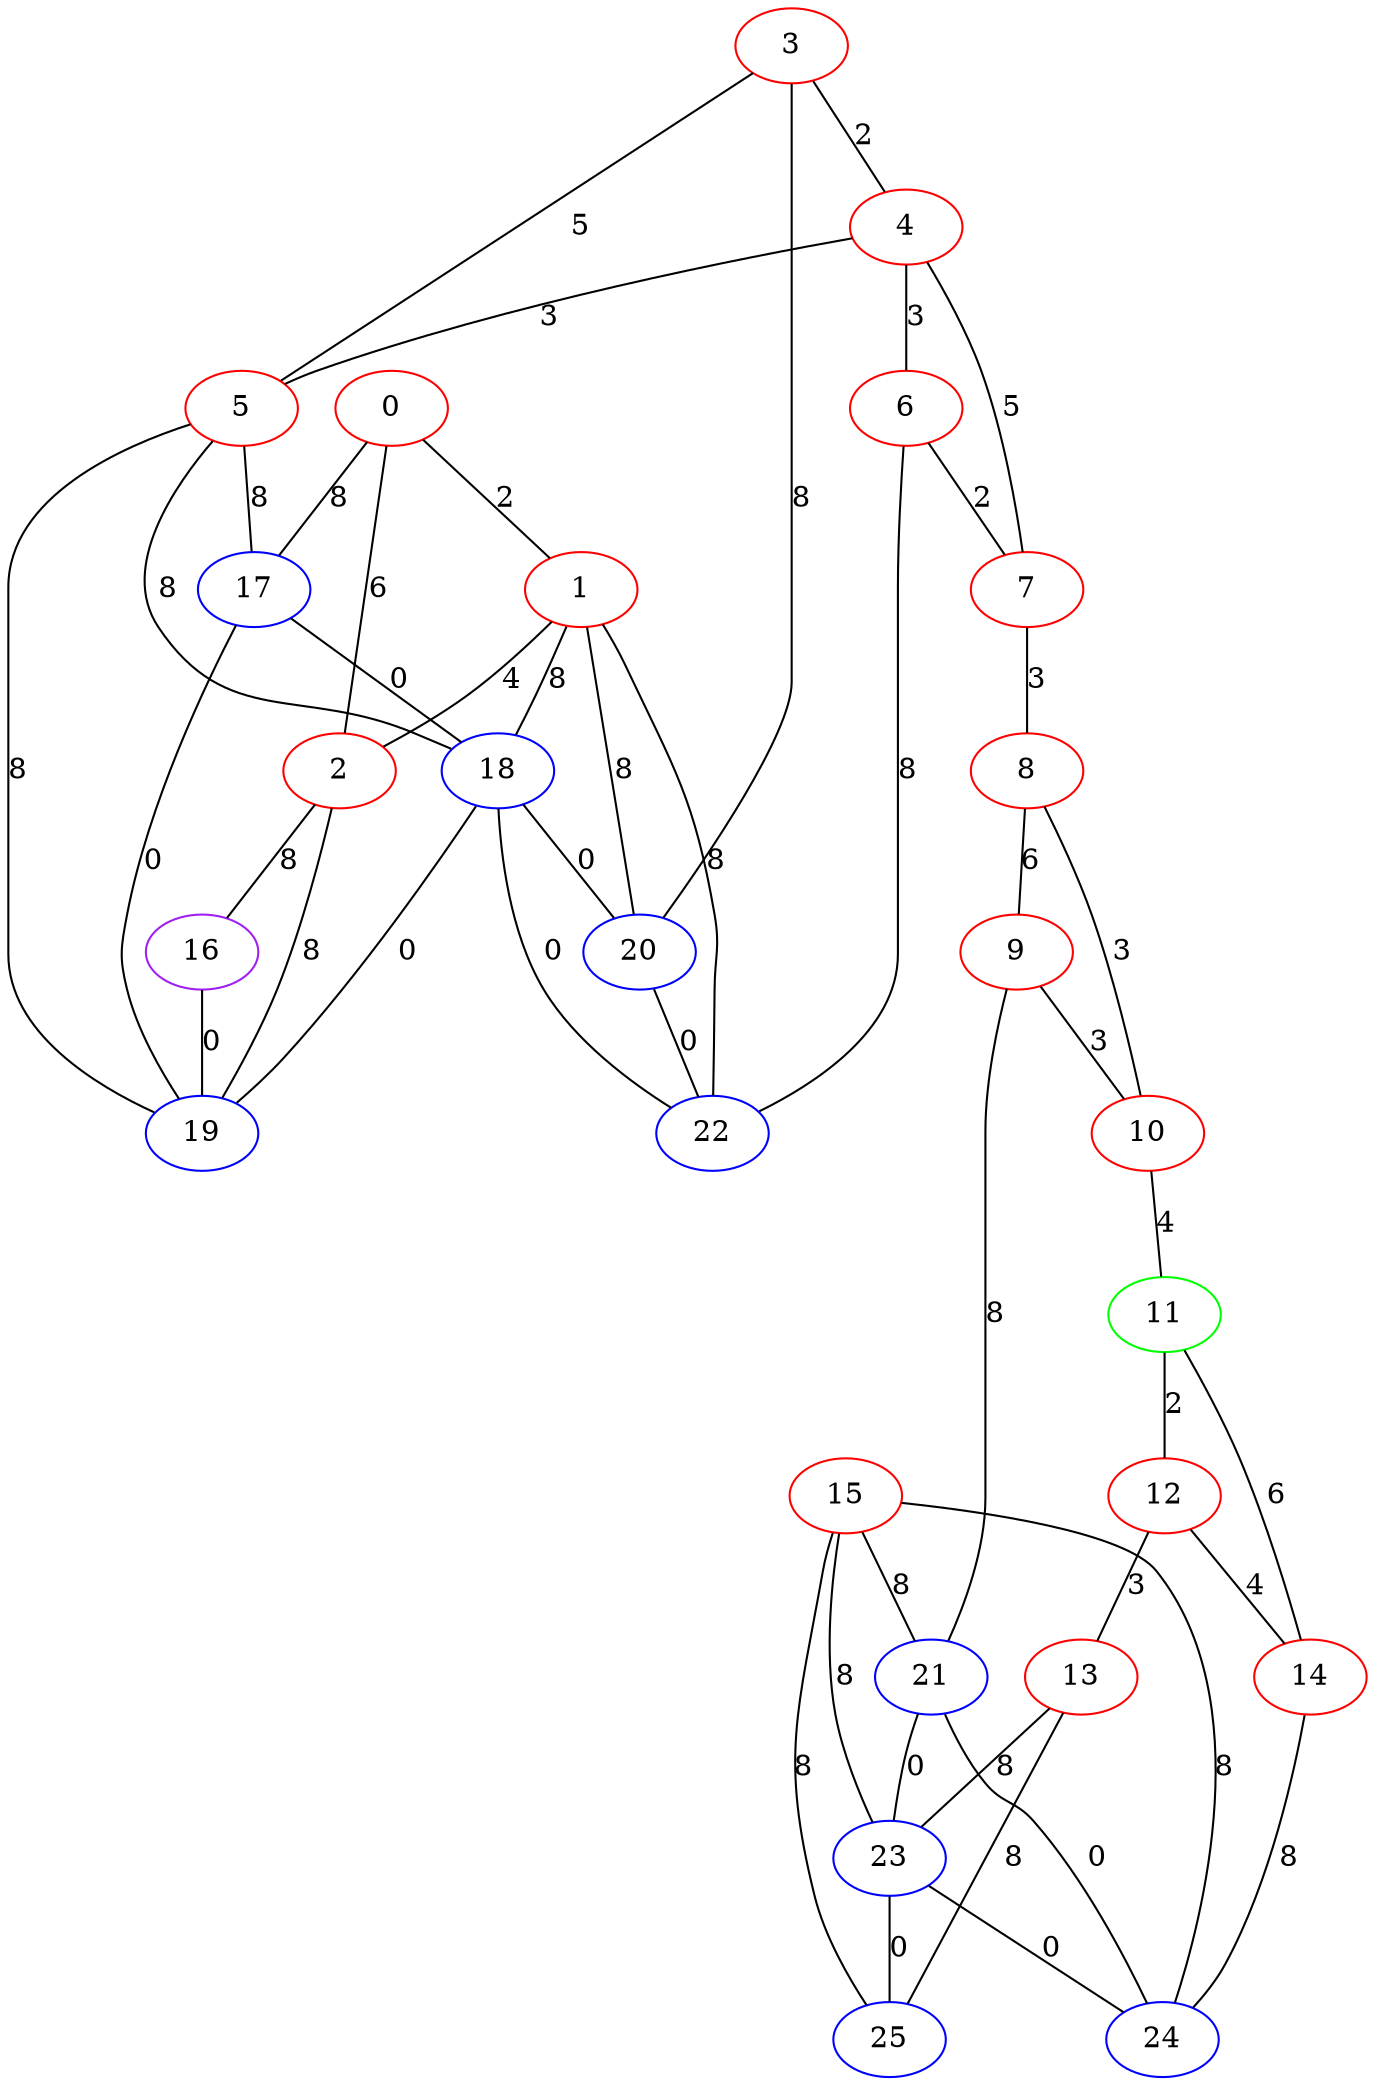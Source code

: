 graph "" {
0 [color=red, weight=1];
1 [color=red, weight=1];
2 [color=red, weight=1];
3 [color=red, weight=1];
4 [color=red, weight=1];
5 [color=red, weight=1];
6 [color=red, weight=1];
7 [color=red, weight=1];
8 [color=red, weight=1];
9 [color=red, weight=1];
10 [color=red, weight=1];
11 [color=green, weight=2];
12 [color=red, weight=1];
13 [color=red, weight=1];
14 [color=red, weight=1];
15 [color=red, weight=1];
16 [color=purple, weight=4];
17 [color=blue, weight=3];
18 [color=blue, weight=3];
19 [color=blue, weight=3];
20 [color=blue, weight=3];
21 [color=blue, weight=3];
22 [color=blue, weight=3];
23 [color=blue, weight=3];
24 [color=blue, weight=3];
25 [color=blue, weight=3];
0 -- 1  [key=0, label=2];
0 -- 2  [key=0, label=6];
0 -- 17  [key=0, label=8];
1 -- 2  [key=0, label=4];
1 -- 20  [key=0, label=8];
1 -- 18  [key=0, label=8];
1 -- 22  [key=0, label=8];
2 -- 19  [key=0, label=8];
2 -- 16  [key=0, label=8];
3 -- 20  [key=0, label=8];
3 -- 4  [key=0, label=2];
3 -- 5  [key=0, label=5];
4 -- 5  [key=0, label=3];
4 -- 6  [key=0, label=3];
4 -- 7  [key=0, label=5];
5 -- 19  [key=0, label=8];
5 -- 17  [key=0, label=8];
5 -- 18  [key=0, label=8];
6 -- 22  [key=0, label=8];
6 -- 7  [key=0, label=2];
7 -- 8  [key=0, label=3];
8 -- 9  [key=0, label=6];
8 -- 10  [key=0, label=3];
9 -- 10  [key=0, label=3];
9 -- 21  [key=0, label=8];
10 -- 11  [key=0, label=4];
11 -- 12  [key=0, label=2];
11 -- 14  [key=0, label=6];
12 -- 13  [key=0, label=3];
12 -- 14  [key=0, label=4];
13 -- 25  [key=0, label=8];
13 -- 23  [key=0, label=8];
14 -- 24  [key=0, label=8];
15 -- 24  [key=0, label=8];
15 -- 25  [key=0, label=8];
15 -- 21  [key=0, label=8];
15 -- 23  [key=0, label=8];
16 -- 19  [key=0, label=0];
17 -- 18  [key=0, label=0];
17 -- 19  [key=0, label=0];
18 -- 19  [key=0, label=0];
18 -- 20  [key=0, label=0];
18 -- 22  [key=0, label=0];
20 -- 22  [key=0, label=0];
21 -- 24  [key=0, label=0];
21 -- 23  [key=0, label=0];
23 -- 24  [key=0, label=0];
23 -- 25  [key=0, label=0];
}
